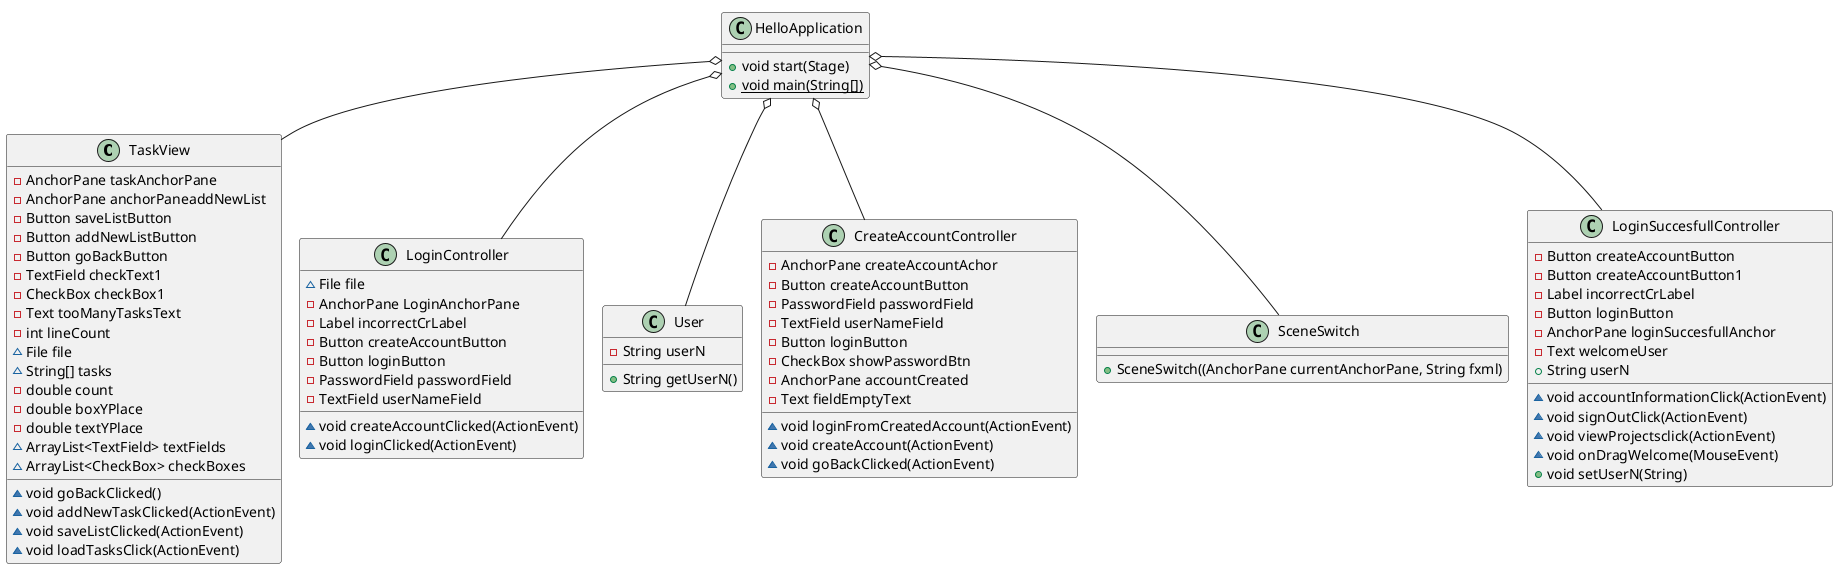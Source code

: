 @startuml
!pragma layout smetana
class TaskView {
- AnchorPane taskAnchorPane
- AnchorPane anchorPaneaddNewList
- Button saveListButton
- Button addNewListButton
- Button goBackButton
- TextField checkText1
- CheckBox checkBox1
- Text tooManyTasksText
- int lineCount
~ File file
~ String[] tasks
- double count
- double boxYPlace
- double textYPlace
~ ArrayList<TextField> textFields
~ ArrayList<CheckBox> checkBoxes
~ void goBackClicked()
~ void addNewTaskClicked(ActionEvent)
~ void saveListClicked(ActionEvent)
~ void loadTasksClick(ActionEvent)
}
class LoginController {
~ File file
- AnchorPane LoginAnchorPane
- Label incorrectCrLabel
- Button createAccountButton
- Button loginButton
- PasswordField passwordField
- TextField userNameField
~ void createAccountClicked(ActionEvent)
~ void loginClicked(ActionEvent)
}
class HelloApplication {
+ void start(Stage)
+ {static} void main(String[])
}
class User {
- String userN
+ String getUserN()
}
class CreateAccountController {
- AnchorPane createAccountAchor
- Button createAccountButton
- PasswordField passwordField
- TextField userNameField
- Button loginButton
- CheckBox showPasswordBtn
- AnchorPane accountCreated
- Text fieldEmptyText
~ void loginFromCreatedAccount(ActionEvent)
~ void createAccount(ActionEvent)
~ void goBackClicked(ActionEvent)
}
class SceneSwitch {
+ SceneSwitch((AnchorPane currentAnchorPane, String fxml)
}
class LoginSuccesfullController {
- Button createAccountButton
- Button createAccountButton1
- Label incorrectCrLabel
- Button loginButton
- AnchorPane loginSuccesfullAnchor
- Text welcomeUser
+ String userN
~ void accountInformationClick(ActionEvent)
~ void signOutClick(ActionEvent)
~ void viewProjectsclick(ActionEvent)
~ void onDragWelcome(MouseEvent)
+ void setUserN(String)
}



HelloApplication o-- LoginController
HelloApplication o-- TaskView
HelloApplication o-- User
HelloApplication o-- SceneSwitch
HelloApplication o-- LoginSuccesfullController
HelloApplication o-- CreateAccountController
@enduml